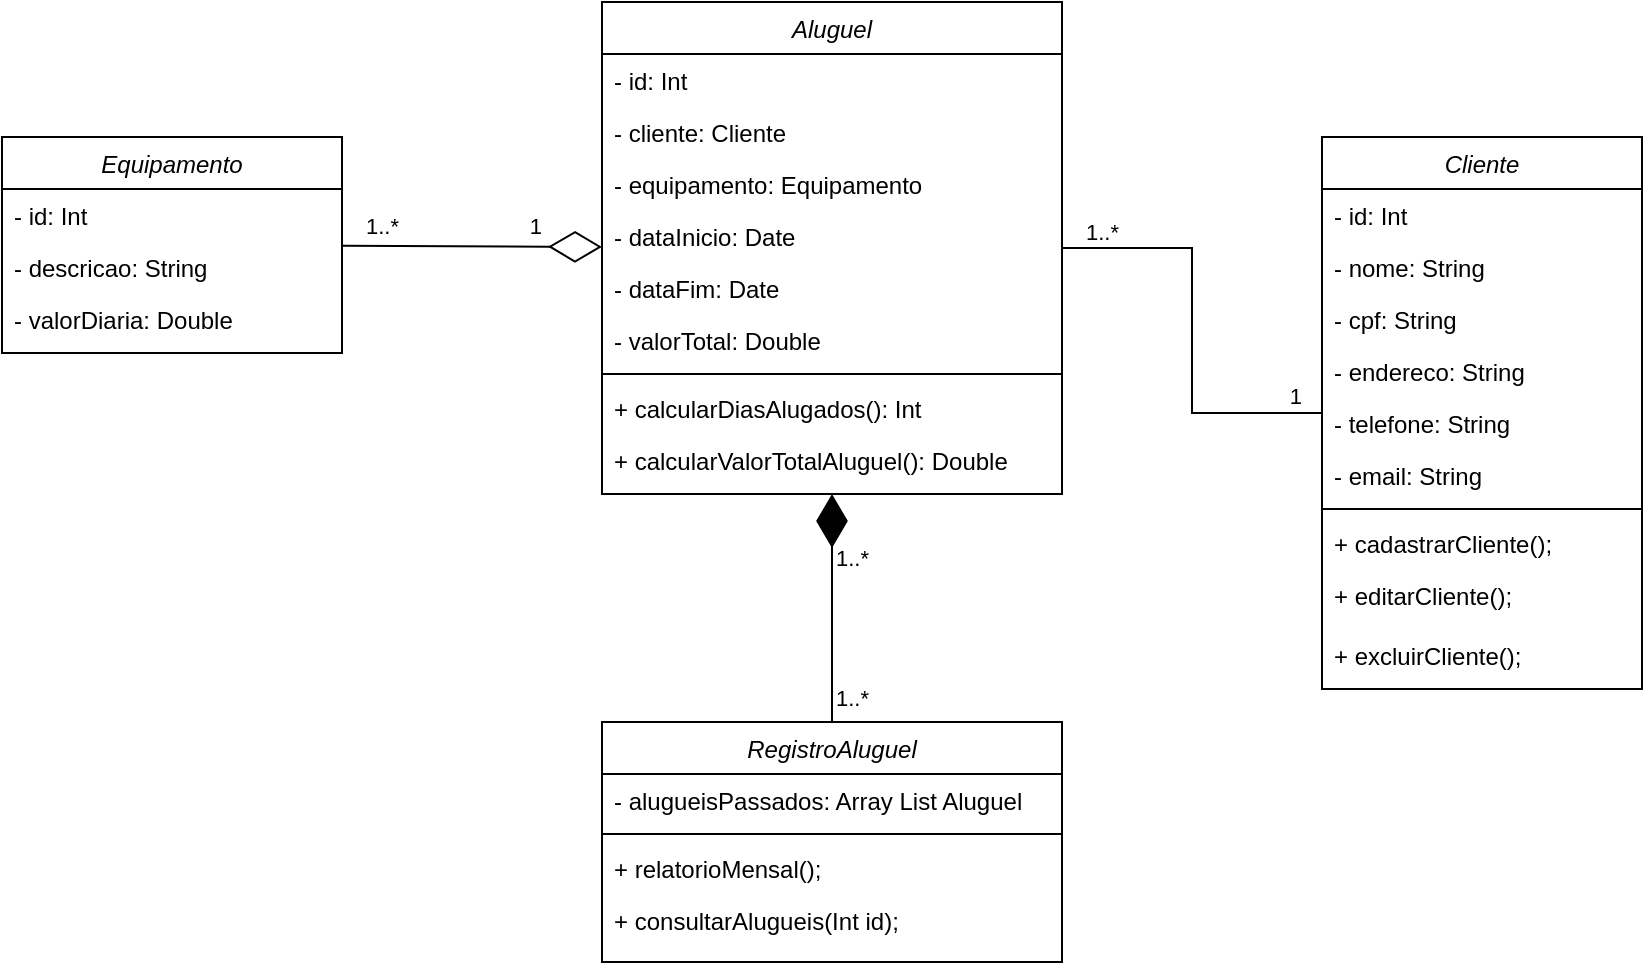 <mxfile version="21.6.9" type="github">
  <diagram id="C5RBs43oDa-KdzZeNtuy" name="Page-1">
    <mxGraphModel dx="1395" dy="658" grid="1" gridSize="10" guides="1" tooltips="1" connect="1" arrows="1" fold="1" page="1" pageScale="1" pageWidth="827" pageHeight="1169" math="0" shadow="0">
      <root>
        <mxCell id="WIyWlLk6GJQsqaUBKTNV-0" />
        <mxCell id="WIyWlLk6GJQsqaUBKTNV-1" parent="WIyWlLk6GJQsqaUBKTNV-0" />
        <mxCell id="iZOLPuWumanf_6PVVCPP-1" value="Equipamento" style="swimlane;fontStyle=2;align=center;verticalAlign=top;childLayout=stackLayout;horizontal=1;startSize=26;horizontalStack=0;resizeParent=1;resizeLast=0;collapsible=1;marginBottom=0;rounded=0;shadow=0;strokeWidth=1;" parent="WIyWlLk6GJQsqaUBKTNV-1" vertex="1">
          <mxGeometry x="414" y="457.5" width="170" height="108" as="geometry">
            <mxRectangle x="230" y="140" width="160" height="26" as="alternateBounds" />
          </mxGeometry>
        </mxCell>
        <mxCell id="iZOLPuWumanf_6PVVCPP-2" value="- id: Int" style="text;align=left;verticalAlign=top;spacingLeft=4;spacingRight=4;overflow=hidden;rotatable=0;points=[[0,0.5],[1,0.5]];portConstraint=eastwest;" parent="iZOLPuWumanf_6PVVCPP-1" vertex="1">
          <mxGeometry y="26" width="170" height="26" as="geometry" />
        </mxCell>
        <mxCell id="iZOLPuWumanf_6PVVCPP-3" value="- descricao: String" style="text;align=left;verticalAlign=top;spacingLeft=4;spacingRight=4;overflow=hidden;rotatable=0;points=[[0,0.5],[1,0.5]];portConstraint=eastwest;rounded=0;shadow=0;html=0;" parent="iZOLPuWumanf_6PVVCPP-1" vertex="1">
          <mxGeometry y="52" width="170" height="26" as="geometry" />
        </mxCell>
        <mxCell id="iZOLPuWumanf_6PVVCPP-19" value="- valorDiaria: Double" style="text;align=left;verticalAlign=top;spacingLeft=4;spacingRight=4;overflow=hidden;rotatable=0;points=[[0,0.5],[1,0.5]];portConstraint=eastwest;rounded=0;shadow=0;html=0;" parent="iZOLPuWumanf_6PVVCPP-1" vertex="1">
          <mxGeometry y="78" width="170" height="26" as="geometry" />
        </mxCell>
        <mxCell id="iZOLPuWumanf_6PVVCPP-7" value="Cliente" style="swimlane;fontStyle=2;align=center;verticalAlign=top;childLayout=stackLayout;horizontal=1;startSize=26;horizontalStack=0;resizeParent=1;resizeLast=0;collapsible=1;marginBottom=0;rounded=0;shadow=0;strokeWidth=1;" parent="WIyWlLk6GJQsqaUBKTNV-1" vertex="1">
          <mxGeometry x="1074" y="457.5" width="160" height="276" as="geometry">
            <mxRectangle x="230" y="140" width="160" height="26" as="alternateBounds" />
          </mxGeometry>
        </mxCell>
        <mxCell id="iZOLPuWumanf_6PVVCPP-8" value="- id: Int" style="text;align=left;verticalAlign=top;spacingLeft=4;spacingRight=4;overflow=hidden;rotatable=0;points=[[0,0.5],[1,0.5]];portConstraint=eastwest;" parent="iZOLPuWumanf_6PVVCPP-7" vertex="1">
          <mxGeometry y="26" width="160" height="26" as="geometry" />
        </mxCell>
        <mxCell id="iZOLPuWumanf_6PVVCPP-9" value="- nome: String" style="text;align=left;verticalAlign=top;spacingLeft=4;spacingRight=4;overflow=hidden;rotatable=0;points=[[0,0.5],[1,0.5]];portConstraint=eastwest;rounded=0;shadow=0;html=0;" parent="iZOLPuWumanf_6PVVCPP-7" vertex="1">
          <mxGeometry y="52" width="160" height="26" as="geometry" />
        </mxCell>
        <mxCell id="uW-JvaTUBIXqORTgPib3-16" value="- cpf: String" style="text;align=left;verticalAlign=top;spacingLeft=4;spacingRight=4;overflow=hidden;rotatable=0;points=[[0,0.5],[1,0.5]];portConstraint=eastwest;rounded=0;shadow=0;html=0;" parent="iZOLPuWumanf_6PVVCPP-7" vertex="1">
          <mxGeometry y="78" width="160" height="26" as="geometry" />
        </mxCell>
        <mxCell id="fcHY6mfam891Krh8LfnJ-0" value="- endereco: String" style="text;align=left;verticalAlign=top;spacingLeft=4;spacingRight=4;overflow=hidden;rotatable=0;points=[[0,0.5],[1,0.5]];portConstraint=eastwest;rounded=0;shadow=0;html=0;" vertex="1" parent="iZOLPuWumanf_6PVVCPP-7">
          <mxGeometry y="104" width="160" height="26" as="geometry" />
        </mxCell>
        <mxCell id="uW-JvaTUBIXqORTgPib3-14" value="- telefone: String" style="text;align=left;verticalAlign=top;spacingLeft=4;spacingRight=4;overflow=hidden;rotatable=0;points=[[0,0.5],[1,0.5]];portConstraint=eastwest;rounded=0;shadow=0;html=0;" parent="iZOLPuWumanf_6PVVCPP-7" vertex="1">
          <mxGeometry y="130" width="160" height="26" as="geometry" />
        </mxCell>
        <mxCell id="uW-JvaTUBIXqORTgPib3-15" value="- email: String" style="text;align=left;verticalAlign=top;spacingLeft=4;spacingRight=4;overflow=hidden;rotatable=0;points=[[0,0.5],[1,0.5]];portConstraint=eastwest;rounded=0;shadow=0;html=0;" parent="iZOLPuWumanf_6PVVCPP-7" vertex="1">
          <mxGeometry y="156" width="160" height="26" as="geometry" />
        </mxCell>
        <mxCell id="uW-JvaTUBIXqORTgPib3-27" value="" style="line;html=1;strokeWidth=1;align=left;verticalAlign=middle;spacingTop=-1;spacingLeft=3;spacingRight=3;rotatable=0;labelPosition=right;points=[];portConstraint=eastwest;" parent="iZOLPuWumanf_6PVVCPP-7" vertex="1">
          <mxGeometry y="182" width="160" height="8" as="geometry" />
        </mxCell>
        <mxCell id="uW-JvaTUBIXqORTgPib3-26" value="+ cadastrarCliente();" style="text;align=left;verticalAlign=top;spacingLeft=4;spacingRight=4;overflow=hidden;rotatable=0;points=[[0,0.5],[1,0.5]];portConstraint=eastwest;rounded=0;shadow=0;html=0;" parent="iZOLPuWumanf_6PVVCPP-7" vertex="1">
          <mxGeometry y="190" width="160" height="26" as="geometry" />
        </mxCell>
        <mxCell id="uW-JvaTUBIXqORTgPib3-46" value="+ editarCliente();" style="text;align=left;verticalAlign=top;spacingLeft=4;spacingRight=4;overflow=hidden;rotatable=0;points=[[0,0.5],[1,0.5]];portConstraint=eastwest;rounded=0;shadow=0;html=0;" parent="iZOLPuWumanf_6PVVCPP-7" vertex="1">
          <mxGeometry y="216" width="160" height="30" as="geometry" />
        </mxCell>
        <mxCell id="uW-JvaTUBIXqORTgPib3-36" value="+ excluirCliente();" style="text;align=left;verticalAlign=top;spacingLeft=4;spacingRight=4;overflow=hidden;rotatable=0;points=[[0,0.5],[1,0.5]];portConstraint=eastwest;rounded=0;shadow=0;html=0;" parent="iZOLPuWumanf_6PVVCPP-7" vertex="1">
          <mxGeometry y="246" width="160" height="30" as="geometry" />
        </mxCell>
        <mxCell id="iZOLPuWumanf_6PVVCPP-12" value="Aluguel" style="swimlane;fontStyle=2;align=center;verticalAlign=top;childLayout=stackLayout;horizontal=1;startSize=26;horizontalStack=0;resizeParent=1;resizeLast=0;collapsible=1;marginBottom=0;rounded=0;shadow=0;strokeWidth=1;" parent="WIyWlLk6GJQsqaUBKTNV-1" vertex="1">
          <mxGeometry x="714" y="390" width="230" height="246" as="geometry">
            <mxRectangle x="230" y="140" width="160" height="26" as="alternateBounds" />
          </mxGeometry>
        </mxCell>
        <mxCell id="uW-JvaTUBIXqORTgPib3-18" value="- id: Int" style="text;align=left;verticalAlign=top;spacingLeft=4;spacingRight=4;overflow=hidden;rotatable=0;points=[[0,0.5],[1,0.5]];portConstraint=eastwest;" parent="iZOLPuWumanf_6PVVCPP-12" vertex="1">
          <mxGeometry y="26" width="230" height="26" as="geometry" />
        </mxCell>
        <mxCell id="iZOLPuWumanf_6PVVCPP-13" value="- cliente: Cliente" style="text;align=left;verticalAlign=top;spacingLeft=4;spacingRight=4;overflow=hidden;rotatable=0;points=[[0,0.5],[1,0.5]];portConstraint=eastwest;" parent="iZOLPuWumanf_6PVVCPP-12" vertex="1">
          <mxGeometry y="52" width="230" height="26" as="geometry" />
        </mxCell>
        <mxCell id="iZOLPuWumanf_6PVVCPP-39" value="- equipamento: Equipamento" style="text;align=left;verticalAlign=top;spacingLeft=4;spacingRight=4;overflow=hidden;rotatable=0;points=[[0,0.5],[1,0.5]];portConstraint=eastwest;" parent="iZOLPuWumanf_6PVVCPP-12" vertex="1">
          <mxGeometry y="78" width="230" height="26" as="geometry" />
        </mxCell>
        <mxCell id="iZOLPuWumanf_6PVVCPP-14" value="- dataInicio: Date" style="text;align=left;verticalAlign=top;spacingLeft=4;spacingRight=4;overflow=hidden;rotatable=0;points=[[0,0.5],[1,0.5]];portConstraint=eastwest;rounded=0;shadow=0;html=0;" parent="iZOLPuWumanf_6PVVCPP-12" vertex="1">
          <mxGeometry y="104" width="230" height="26" as="geometry" />
        </mxCell>
        <mxCell id="iZOLPuWumanf_6PVVCPP-16" value="- dataFim: Date" style="text;align=left;verticalAlign=top;spacingLeft=4;spacingRight=4;overflow=hidden;rotatable=0;points=[[0,0.5],[1,0.5]];portConstraint=eastwest;" parent="iZOLPuWumanf_6PVVCPP-12" vertex="1">
          <mxGeometry y="130" width="230" height="26" as="geometry" />
        </mxCell>
        <mxCell id="iZOLPuWumanf_6PVVCPP-17" value="- valorTotal: Double" style="text;align=left;verticalAlign=top;spacingLeft=4;spacingRight=4;overflow=hidden;rotatable=0;points=[[0,0.5],[1,0.5]];portConstraint=eastwest;rounded=0;shadow=0;html=0;" parent="iZOLPuWumanf_6PVVCPP-12" vertex="1">
          <mxGeometry y="156" width="230" height="26" as="geometry" />
        </mxCell>
        <mxCell id="iZOLPuWumanf_6PVVCPP-15" value="" style="line;html=1;strokeWidth=1;align=left;verticalAlign=middle;spacingTop=-1;spacingLeft=3;spacingRight=3;rotatable=0;labelPosition=right;points=[];portConstraint=eastwest;" parent="iZOLPuWumanf_6PVVCPP-12" vertex="1">
          <mxGeometry y="182" width="230" height="8" as="geometry" />
        </mxCell>
        <mxCell id="iZOLPuWumanf_6PVVCPP-45" value="+ calcularDiasAlugados(): Int" style="text;align=left;verticalAlign=top;spacingLeft=4;spacingRight=4;overflow=hidden;rotatable=0;points=[[0,0.5],[1,0.5]];portConstraint=eastwest;rounded=0;shadow=0;html=0;" parent="iZOLPuWumanf_6PVVCPP-12" vertex="1">
          <mxGeometry y="190" width="230" height="26" as="geometry" />
        </mxCell>
        <mxCell id="iZOLPuWumanf_6PVVCPP-20" value="+ calcularValorTotalAluguel(): Double" style="text;align=left;verticalAlign=top;spacingLeft=4;spacingRight=4;overflow=hidden;rotatable=0;points=[[0,0.5],[1,0.5]];portConstraint=eastwest;rounded=0;shadow=0;html=0;" parent="iZOLPuWumanf_6PVVCPP-12" vertex="1">
          <mxGeometry y="216" width="230" height="30" as="geometry" />
        </mxCell>
        <mxCell id="6jYIV-LT-1YSZ_mb6BY1-0" value="" style="endArrow=none;html=1;edgeStyle=orthogonalEdgeStyle;rounded=0;" parent="WIyWlLk6GJQsqaUBKTNV-1" source="iZOLPuWumanf_6PVVCPP-12" target="iZOLPuWumanf_6PVVCPP-7" edge="1">
          <mxGeometry relative="1" as="geometry">
            <mxPoint x="904" y="400" as="sourcePoint" />
            <mxPoint x="1064" y="400" as="targetPoint" />
          </mxGeometry>
        </mxCell>
        <mxCell id="6jYIV-LT-1YSZ_mb6BY1-1" value="1..*" style="edgeLabel;resizable=0;html=1;align=left;verticalAlign=bottom;" parent="6jYIV-LT-1YSZ_mb6BY1-0" connectable="0" vertex="1">
          <mxGeometry x="-1" relative="1" as="geometry">
            <mxPoint x="10" as="offset" />
          </mxGeometry>
        </mxCell>
        <mxCell id="6jYIV-LT-1YSZ_mb6BY1-2" value="1" style="edgeLabel;resizable=0;html=1;align=right;verticalAlign=bottom;" parent="6jYIV-LT-1YSZ_mb6BY1-0" connectable="0" vertex="1">
          <mxGeometry x="1" relative="1" as="geometry">
            <mxPoint x="-10" as="offset" />
          </mxGeometry>
        </mxCell>
        <mxCell id="6jYIV-LT-1YSZ_mb6BY1-3" value="RegistroAluguel" style="swimlane;fontStyle=2;align=center;verticalAlign=top;childLayout=stackLayout;horizontal=1;startSize=26;horizontalStack=0;resizeParent=1;resizeLast=0;collapsible=1;marginBottom=0;rounded=0;shadow=0;strokeWidth=1;" parent="WIyWlLk6GJQsqaUBKTNV-1" vertex="1">
          <mxGeometry x="714" y="750" width="230" height="120" as="geometry">
            <mxRectangle x="230" y="140" width="160" height="26" as="alternateBounds" />
          </mxGeometry>
        </mxCell>
        <mxCell id="6jYIV-LT-1YSZ_mb6BY1-4" value="- alugueisPassados: Array List Aluguel" style="text;align=left;verticalAlign=top;spacingLeft=4;spacingRight=4;overflow=hidden;rotatable=0;points=[[0,0.5],[1,0.5]];portConstraint=eastwest;" parent="6jYIV-LT-1YSZ_mb6BY1-3" vertex="1">
          <mxGeometry y="26" width="230" height="26" as="geometry" />
        </mxCell>
        <mxCell id="uW-JvaTUBIXqORTgPib3-22" value="" style="line;html=1;strokeWidth=1;align=left;verticalAlign=middle;spacingTop=-1;spacingLeft=3;spacingRight=3;rotatable=0;labelPosition=right;points=[];portConstraint=eastwest;" parent="6jYIV-LT-1YSZ_mb6BY1-3" vertex="1">
          <mxGeometry y="52" width="230" height="8" as="geometry" />
        </mxCell>
        <mxCell id="uW-JvaTUBIXqORTgPib3-21" value="+ relatorioMensal();" style="text;align=left;verticalAlign=top;spacingLeft=4;spacingRight=4;overflow=hidden;rotatable=0;points=[[0,0.5],[1,0.5]];portConstraint=eastwest;" parent="6jYIV-LT-1YSZ_mb6BY1-3" vertex="1">
          <mxGeometry y="60" width="230" height="26" as="geometry" />
        </mxCell>
        <mxCell id="uW-JvaTUBIXqORTgPib3-23" value="+ consultarAlugueis(Int id);" style="text;align=left;verticalAlign=top;spacingLeft=4;spacingRight=4;overflow=hidden;rotatable=0;points=[[0,0.5],[1,0.5]];portConstraint=eastwest;" parent="6jYIV-LT-1YSZ_mb6BY1-3" vertex="1">
          <mxGeometry y="86" width="230" height="34" as="geometry" />
        </mxCell>
        <mxCell id="6jYIV-LT-1YSZ_mb6BY1-15" value="" style="endArrow=diamondThin;endFill=1;endSize=24;html=1;rounded=0;" parent="WIyWlLk6GJQsqaUBKTNV-1" source="6jYIV-LT-1YSZ_mb6BY1-3" target="iZOLPuWumanf_6PVVCPP-12" edge="1">
          <mxGeometry width="160" relative="1" as="geometry">
            <mxPoint x="604" y="680" as="sourcePoint" />
            <mxPoint x="744" y="640" as="targetPoint" />
          </mxGeometry>
        </mxCell>
        <mxCell id="uW-JvaTUBIXqORTgPib3-1" value="" style="endArrow=diamondThin;endFill=0;endSize=24;html=1;rounded=0;" parent="WIyWlLk6GJQsqaUBKTNV-1" source="iZOLPuWumanf_6PVVCPP-1" target="iZOLPuWumanf_6PVVCPP-12" edge="1">
          <mxGeometry width="160" relative="1" as="geometry">
            <mxPoint x="574" y="658" as="sourcePoint" />
            <mxPoint x="734" y="658" as="targetPoint" />
          </mxGeometry>
        </mxCell>
        <mxCell id="uW-JvaTUBIXqORTgPib3-7" value="1..*" style="edgeLabel;resizable=0;html=1;align=left;verticalAlign=bottom;" parent="WIyWlLk6GJQsqaUBKTNV-1" connectable="0" vertex="1">
          <mxGeometry x="594" y="510" as="geometry" />
        </mxCell>
        <mxCell id="uW-JvaTUBIXqORTgPib3-8" value="1" style="edgeLabel;resizable=0;html=1;align=right;verticalAlign=bottom;" parent="WIyWlLk6GJQsqaUBKTNV-1" connectable="0" vertex="1">
          <mxGeometry x="684" y="510" as="geometry" />
        </mxCell>
        <mxCell id="uW-JvaTUBIXqORTgPib3-24" value="1..*" style="edgeLabel;resizable=0;html=1;align=left;verticalAlign=bottom;" parent="WIyWlLk6GJQsqaUBKTNV-1" connectable="0" vertex="1">
          <mxGeometry x="594" y="520" as="geometry">
            <mxPoint x="235" y="156" as="offset" />
          </mxGeometry>
        </mxCell>
        <mxCell id="uW-JvaTUBIXqORTgPib3-25" value="1..*" style="edgeLabel;resizable=0;html=1;align=left;verticalAlign=bottom;" parent="WIyWlLk6GJQsqaUBKTNV-1" connectable="0" vertex="1">
          <mxGeometry x="594" y="590" as="geometry">
            <mxPoint x="235" y="156" as="offset" />
          </mxGeometry>
        </mxCell>
      </root>
    </mxGraphModel>
  </diagram>
</mxfile>
